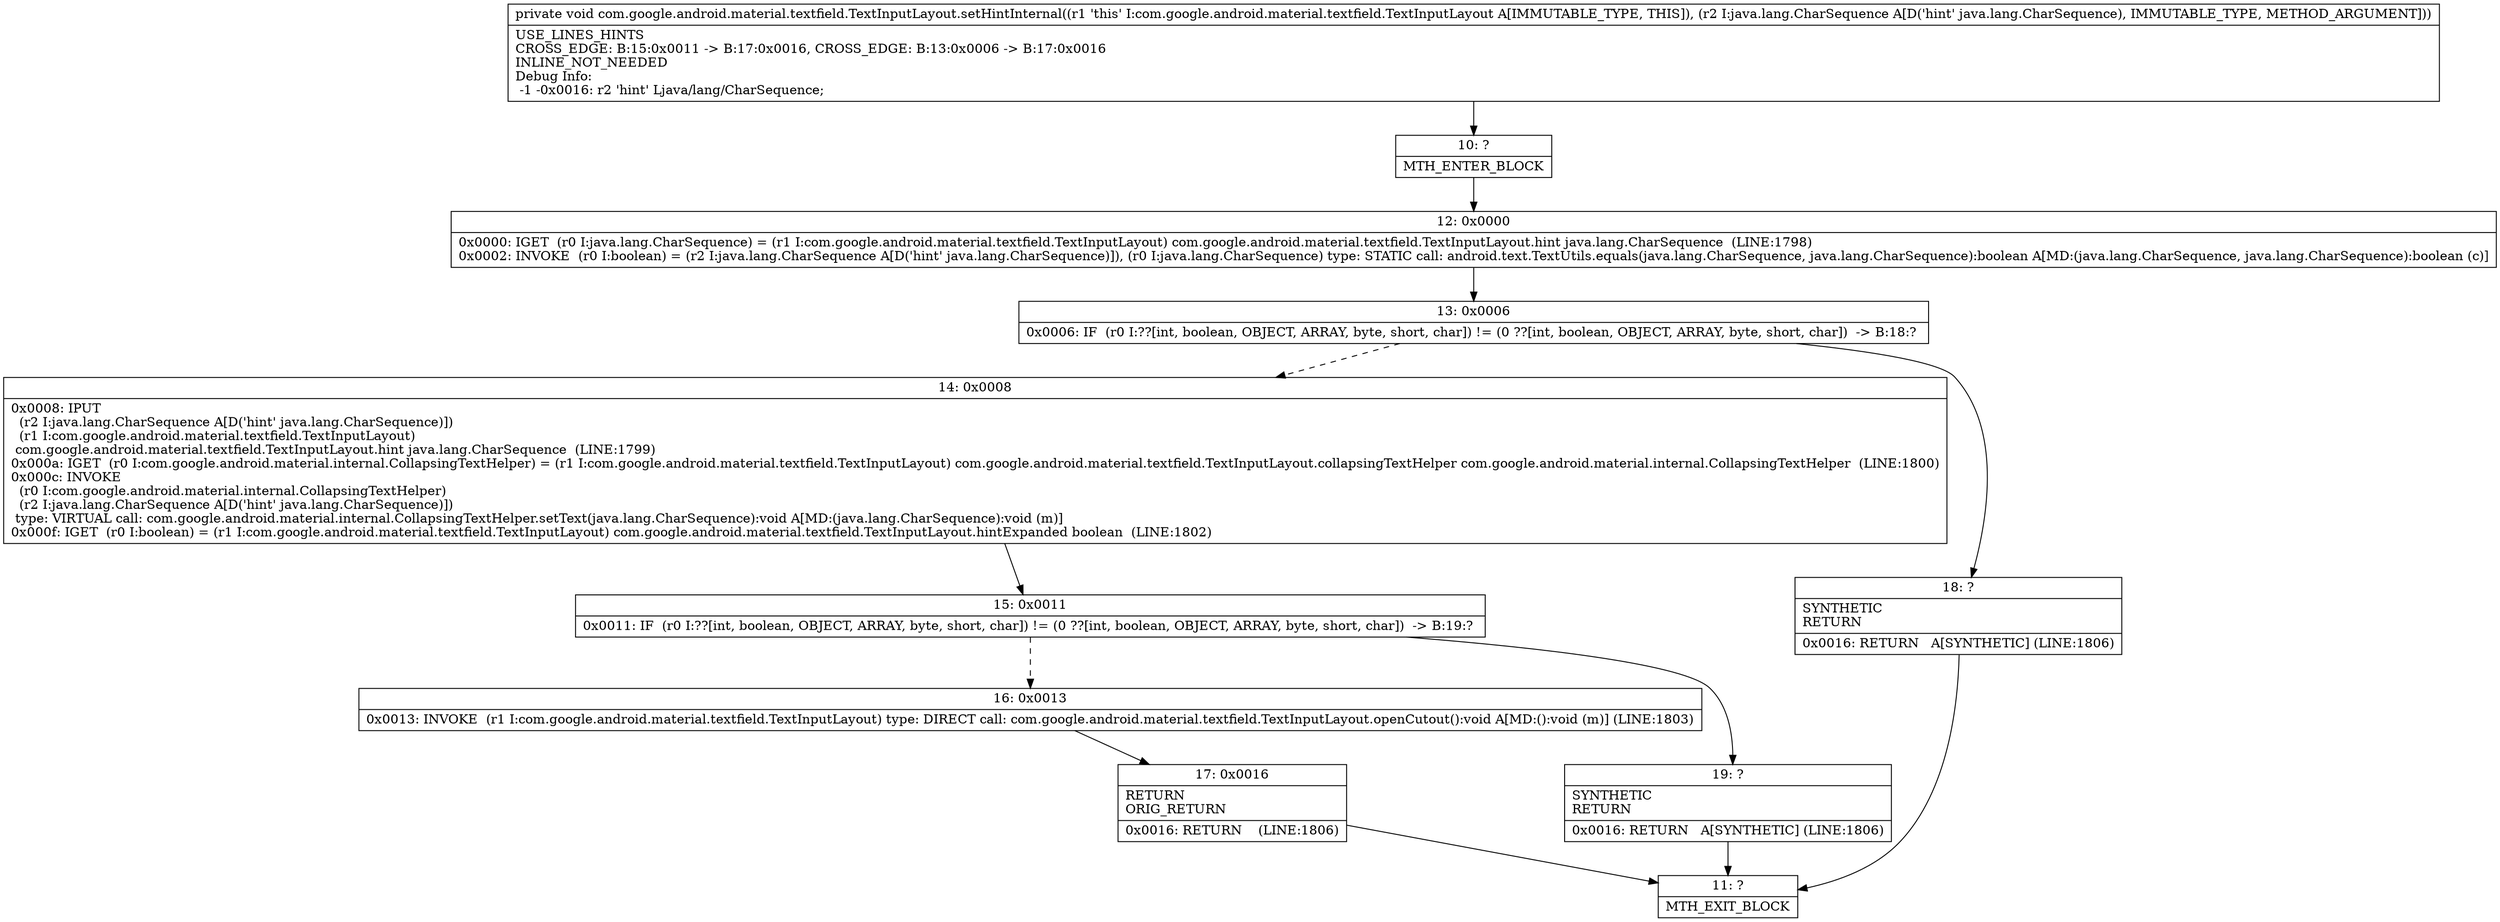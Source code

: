 digraph "CFG forcom.google.android.material.textfield.TextInputLayout.setHintInternal(Ljava\/lang\/CharSequence;)V" {
Node_10 [shape=record,label="{10\:\ ?|MTH_ENTER_BLOCK\l}"];
Node_12 [shape=record,label="{12\:\ 0x0000|0x0000: IGET  (r0 I:java.lang.CharSequence) = (r1 I:com.google.android.material.textfield.TextInputLayout) com.google.android.material.textfield.TextInputLayout.hint java.lang.CharSequence  (LINE:1798)\l0x0002: INVOKE  (r0 I:boolean) = (r2 I:java.lang.CharSequence A[D('hint' java.lang.CharSequence)]), (r0 I:java.lang.CharSequence) type: STATIC call: android.text.TextUtils.equals(java.lang.CharSequence, java.lang.CharSequence):boolean A[MD:(java.lang.CharSequence, java.lang.CharSequence):boolean (c)]\l}"];
Node_13 [shape=record,label="{13\:\ 0x0006|0x0006: IF  (r0 I:??[int, boolean, OBJECT, ARRAY, byte, short, char]) != (0 ??[int, boolean, OBJECT, ARRAY, byte, short, char])  \-\> B:18:? \l}"];
Node_14 [shape=record,label="{14\:\ 0x0008|0x0008: IPUT  \l  (r2 I:java.lang.CharSequence A[D('hint' java.lang.CharSequence)])\l  (r1 I:com.google.android.material.textfield.TextInputLayout)\l com.google.android.material.textfield.TextInputLayout.hint java.lang.CharSequence  (LINE:1799)\l0x000a: IGET  (r0 I:com.google.android.material.internal.CollapsingTextHelper) = (r1 I:com.google.android.material.textfield.TextInputLayout) com.google.android.material.textfield.TextInputLayout.collapsingTextHelper com.google.android.material.internal.CollapsingTextHelper  (LINE:1800)\l0x000c: INVOKE  \l  (r0 I:com.google.android.material.internal.CollapsingTextHelper)\l  (r2 I:java.lang.CharSequence A[D('hint' java.lang.CharSequence)])\l type: VIRTUAL call: com.google.android.material.internal.CollapsingTextHelper.setText(java.lang.CharSequence):void A[MD:(java.lang.CharSequence):void (m)]\l0x000f: IGET  (r0 I:boolean) = (r1 I:com.google.android.material.textfield.TextInputLayout) com.google.android.material.textfield.TextInputLayout.hintExpanded boolean  (LINE:1802)\l}"];
Node_15 [shape=record,label="{15\:\ 0x0011|0x0011: IF  (r0 I:??[int, boolean, OBJECT, ARRAY, byte, short, char]) != (0 ??[int, boolean, OBJECT, ARRAY, byte, short, char])  \-\> B:19:? \l}"];
Node_16 [shape=record,label="{16\:\ 0x0013|0x0013: INVOKE  (r1 I:com.google.android.material.textfield.TextInputLayout) type: DIRECT call: com.google.android.material.textfield.TextInputLayout.openCutout():void A[MD:():void (m)] (LINE:1803)\l}"];
Node_17 [shape=record,label="{17\:\ 0x0016|RETURN\lORIG_RETURN\l|0x0016: RETURN    (LINE:1806)\l}"];
Node_11 [shape=record,label="{11\:\ ?|MTH_EXIT_BLOCK\l}"];
Node_19 [shape=record,label="{19\:\ ?|SYNTHETIC\lRETURN\l|0x0016: RETURN   A[SYNTHETIC] (LINE:1806)\l}"];
Node_18 [shape=record,label="{18\:\ ?|SYNTHETIC\lRETURN\l|0x0016: RETURN   A[SYNTHETIC] (LINE:1806)\l}"];
MethodNode[shape=record,label="{private void com.google.android.material.textfield.TextInputLayout.setHintInternal((r1 'this' I:com.google.android.material.textfield.TextInputLayout A[IMMUTABLE_TYPE, THIS]), (r2 I:java.lang.CharSequence A[D('hint' java.lang.CharSequence), IMMUTABLE_TYPE, METHOD_ARGUMENT]))  | USE_LINES_HINTS\lCROSS_EDGE: B:15:0x0011 \-\> B:17:0x0016, CROSS_EDGE: B:13:0x0006 \-\> B:17:0x0016\lINLINE_NOT_NEEDED\lDebug Info:\l  \-1 \-0x0016: r2 'hint' Ljava\/lang\/CharSequence;\l}"];
MethodNode -> Node_10;Node_10 -> Node_12;
Node_12 -> Node_13;
Node_13 -> Node_14[style=dashed];
Node_13 -> Node_18;
Node_14 -> Node_15;
Node_15 -> Node_16[style=dashed];
Node_15 -> Node_19;
Node_16 -> Node_17;
Node_17 -> Node_11;
Node_19 -> Node_11;
Node_18 -> Node_11;
}

